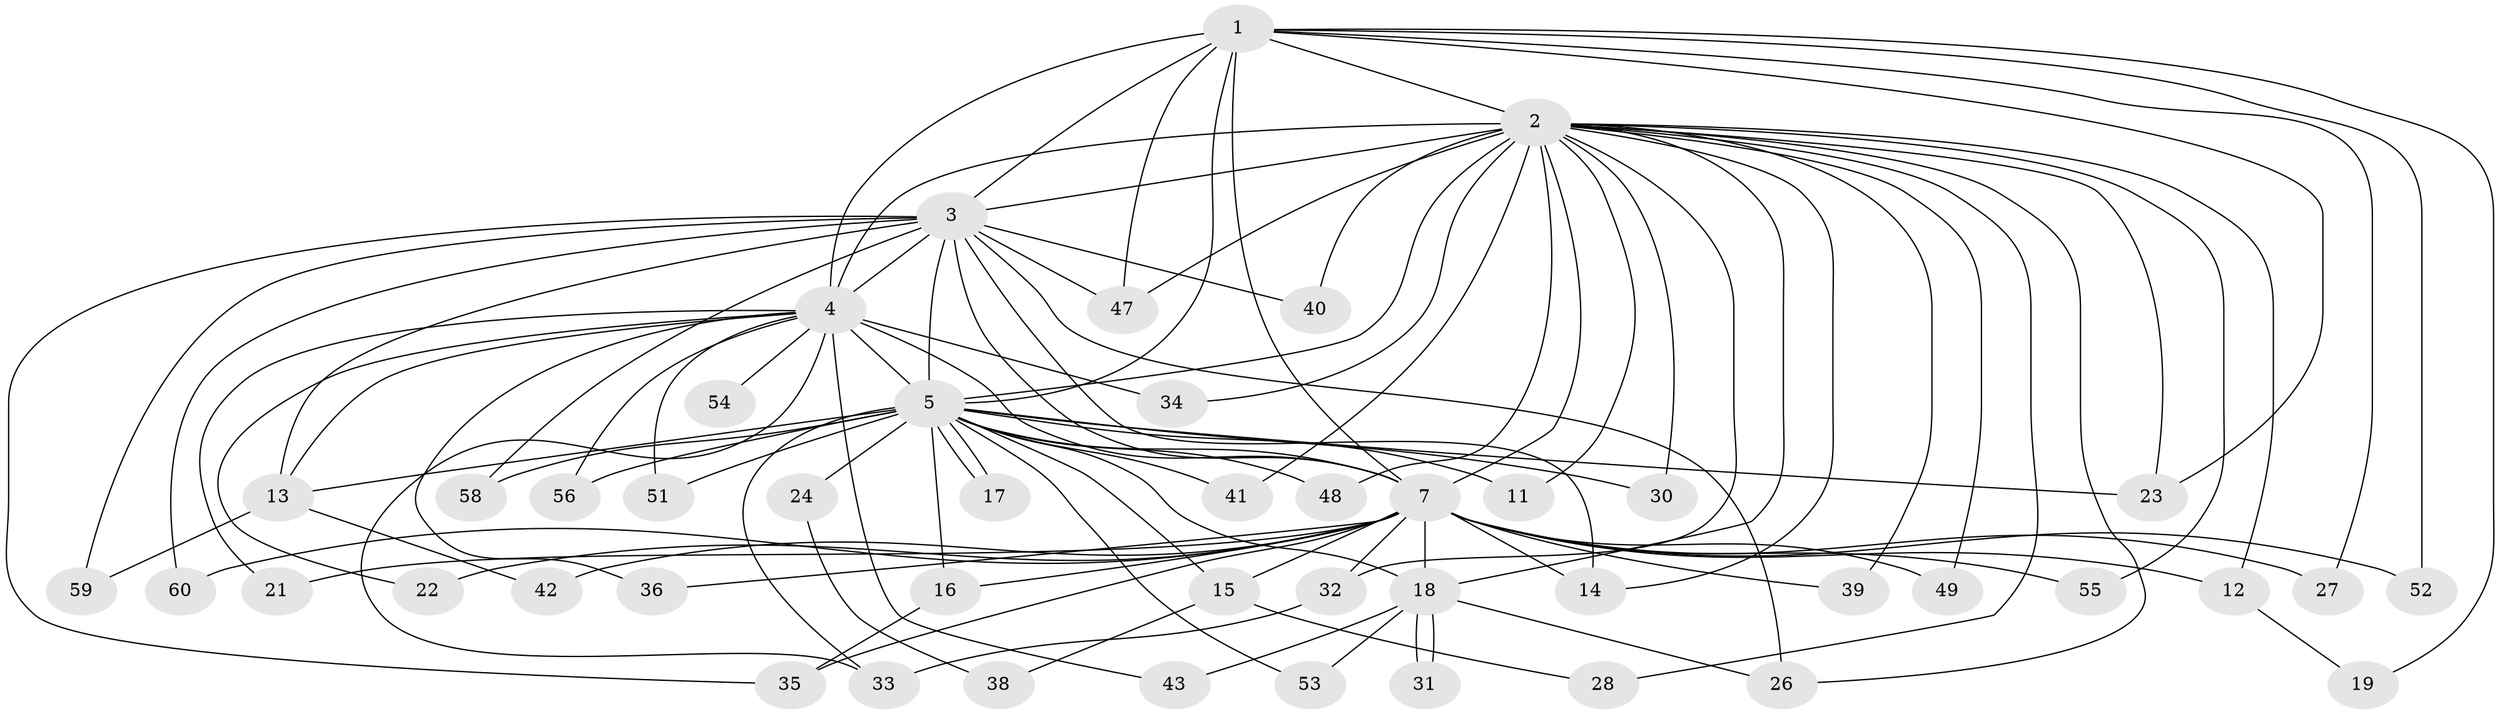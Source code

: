 // original degree distribution, {14: 0.03333333333333333, 21: 0.016666666666666666, 17: 0.016666666666666666, 11: 0.016666666666666666, 22: 0.03333333333333333, 13: 0.016666666666666666, 18: 0.016666666666666666, 15: 0.016666666666666666, 2: 0.5833333333333334, 3: 0.18333333333333332, 5: 0.016666666666666666, 4: 0.03333333333333333, 7: 0.016666666666666666}
// Generated by graph-tools (version 1.1) at 2025/11/02/27/25 16:11:08]
// undirected, 47 vertices, 103 edges
graph export_dot {
graph [start="1"]
  node [color=gray90,style=filled];
  1 [super="+46"];
  2 [super="+6"];
  3 [super="+20"];
  4 [super="+8"];
  5 [super="+9"];
  7 [super="+10"];
  11;
  12;
  13 [super="+29"];
  14 [super="+44"];
  15;
  16;
  17;
  18 [super="+25"];
  19;
  21;
  22;
  23;
  24;
  26 [super="+45"];
  27;
  28;
  30;
  31;
  32;
  33 [super="+37"];
  34;
  35 [super="+50"];
  36;
  38;
  39;
  40;
  41;
  42;
  43;
  47 [super="+57"];
  48;
  49;
  51;
  52;
  53;
  54;
  55;
  56;
  58;
  59;
  60;
  1 -- 2 [weight=2];
  1 -- 3;
  1 -- 4 [weight=2];
  1 -- 5 [weight=2];
  1 -- 7 [weight=2];
  1 -- 19;
  1 -- 27;
  1 -- 52;
  1 -- 23;
  1 -- 47;
  2 -- 3 [weight=2];
  2 -- 4 [weight=4];
  2 -- 5 [weight=4];
  2 -- 7 [weight=4];
  2 -- 11;
  2 -- 23;
  2 -- 28;
  2 -- 30;
  2 -- 32;
  2 -- 34;
  2 -- 40;
  2 -- 41;
  2 -- 47;
  2 -- 48;
  2 -- 49;
  2 -- 55;
  2 -- 39;
  2 -- 12;
  2 -- 18;
  2 -- 26;
  2 -- 14;
  3 -- 4 [weight=2];
  3 -- 5 [weight=3];
  3 -- 7 [weight=2];
  3 -- 13;
  3 -- 14;
  3 -- 26;
  3 -- 47;
  3 -- 58;
  3 -- 59;
  3 -- 60;
  3 -- 40;
  3 -- 35;
  4 -- 5 [weight=4];
  4 -- 7 [weight=4];
  4 -- 33;
  4 -- 56;
  4 -- 21;
  4 -- 22;
  4 -- 34;
  4 -- 36;
  4 -- 43;
  4 -- 51;
  4 -- 54;
  4 -- 13;
  5 -- 7 [weight=4];
  5 -- 11;
  5 -- 13;
  5 -- 15;
  5 -- 16;
  5 -- 17;
  5 -- 17;
  5 -- 24 [weight=2];
  5 -- 33;
  5 -- 51;
  5 -- 53;
  5 -- 56;
  5 -- 58;
  5 -- 41;
  5 -- 48;
  5 -- 18;
  5 -- 23;
  5 -- 30;
  7 -- 27;
  7 -- 35;
  7 -- 42;
  7 -- 60;
  7 -- 12;
  7 -- 14;
  7 -- 15;
  7 -- 16;
  7 -- 18;
  7 -- 21;
  7 -- 22;
  7 -- 32;
  7 -- 36;
  7 -- 39;
  7 -- 49;
  7 -- 52;
  7 -- 55;
  12 -- 19;
  13 -- 42;
  13 -- 59;
  15 -- 28;
  15 -- 38;
  16 -- 35;
  18 -- 31;
  18 -- 31;
  18 -- 53;
  18 -- 26;
  18 -- 43;
  24 -- 38;
  32 -- 33;
}
